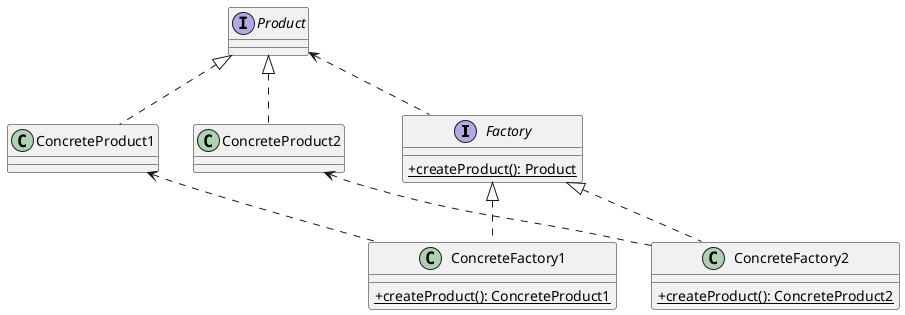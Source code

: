 @startuml 工厂方法
skinparam classAttributeIconSize 0

together {
  interface Factory {
    +{static} createProduct(): Product
  }
  class ConcreteFactory1 implements Factory {
    +{static} createProduct(): ConcreteProduct1
  }
  class ConcreteFactory2 implements Factory {
    +{static} createProduct(): ConcreteProduct2
  }
}
together {
  interface Product {}
  class ConcreteProduct1 implements Product {}
  class ConcreteProduct2 implements Product {}
}

Product <.. Factory
ConcreteProduct1 <.. ConcreteFactory1
ConcreteProduct2 <.. ConcreteFactory2
@enduml